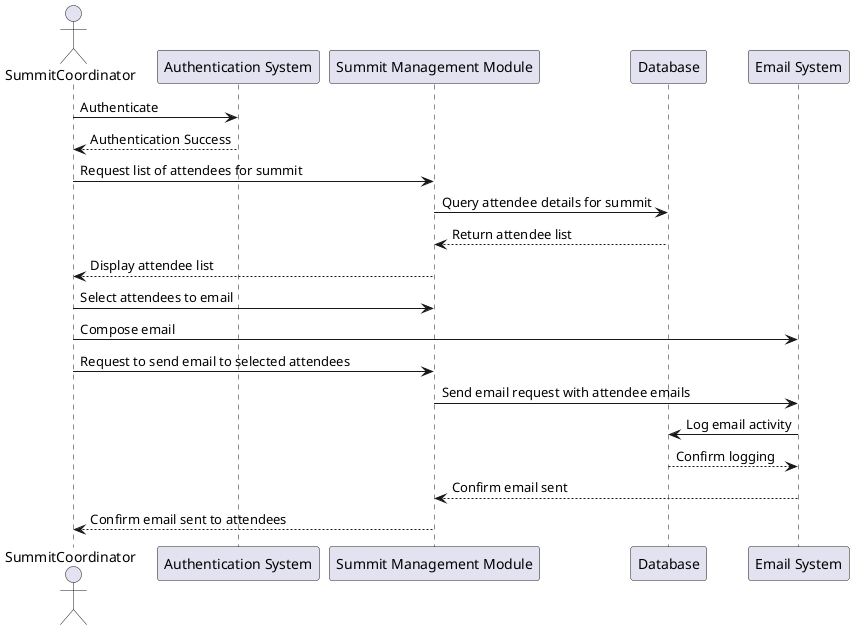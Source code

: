 @startuml
actor SummitCoordinator as SC
participant "Authentication System" as Auth
participant "Summit Management Module" as SMM
participant "Database" as DB
participant "Email System" as Email

SC -> Auth : Authenticate
Auth --> SC : Authentication Success

SC -> SMM : Request list of attendees for summit
SMM -> DB : Query attendee details for summit
DB --> SMM : Return attendee list

SMM --> SC : Display attendee list

SC -> SMM : Select attendees to email
SC -> Email : Compose email
SC -> SMM : Request to send email to selected attendees
SMM -> Email : Send email request with attendee emails
Email -> DB : Log email activity
DB --> Email : Confirm logging
Email --> SMM : Confirm email sent
SMM --> SC : Confirm email sent to attendees

@enduml